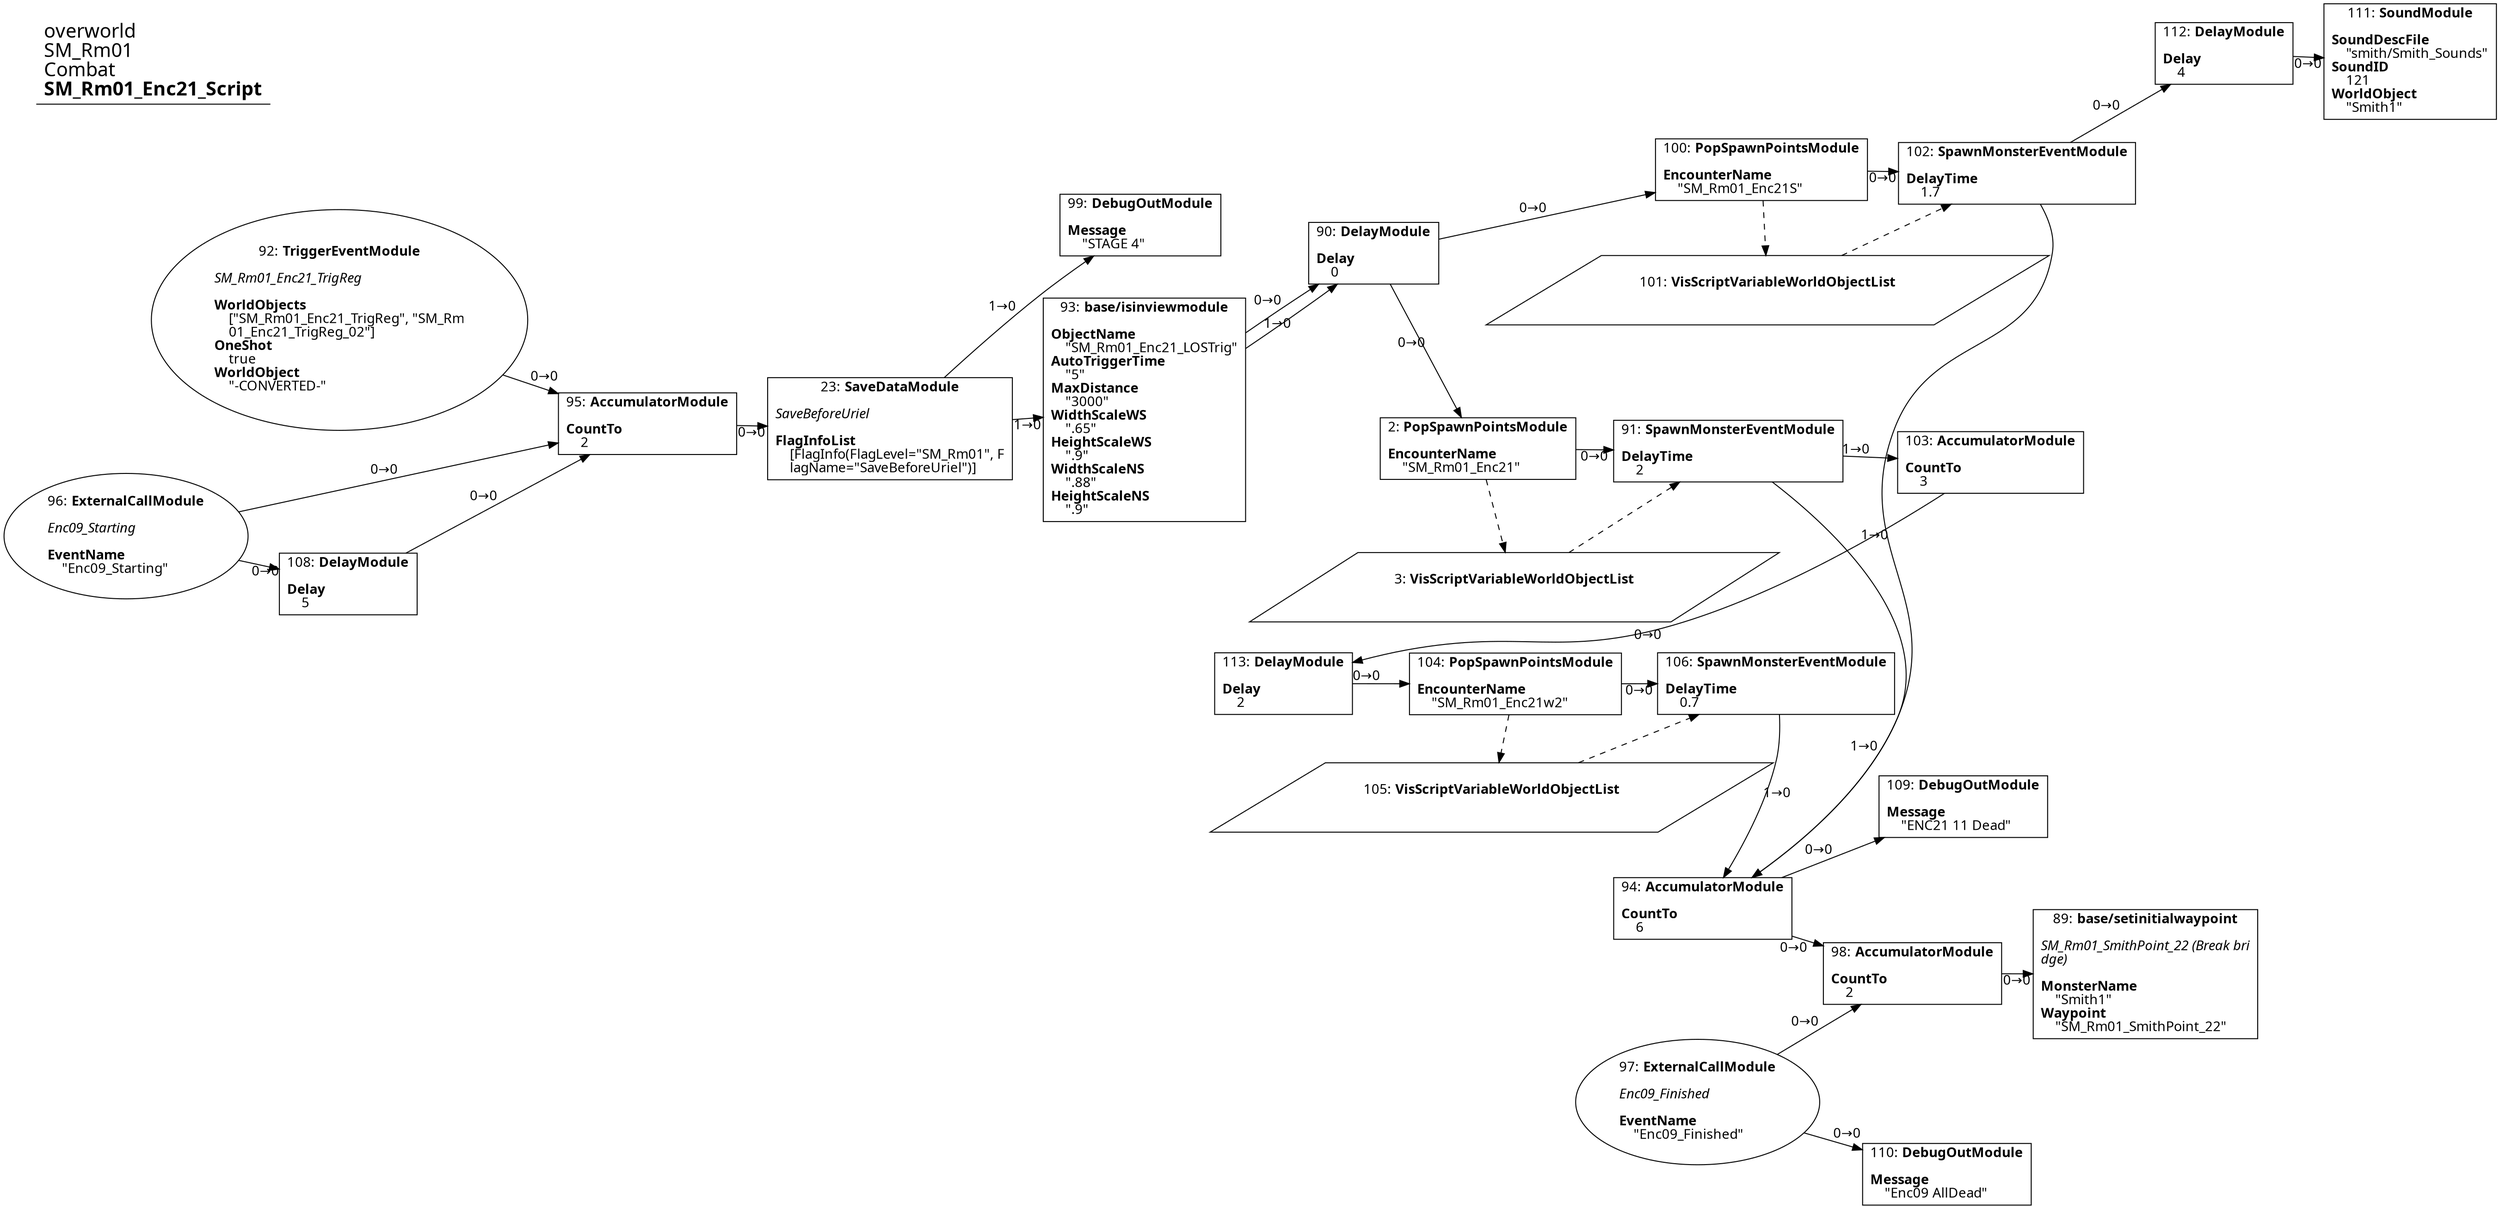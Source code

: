 digraph {
    layout = fdp;
    overlap = prism;
    sep = "+16";
    splines = spline;

    node [ shape = box ];

    graph [ fontname = "Segoe UI" ];
    node [ fontname = "Segoe UI" ];
    edge [ fontname = "Segoe UI" ];

    2 [ label = <2: <b>PopSpawnPointsModule</b><br/><br/><b>EncounterName</b><br align="left"/>    &quot;SM_Rm01_Enc21&quot;<br align="left"/>> ];
    2 [ pos = "0.35900003,-0.192!" ];
    2 -> 91 [ label = "0→0" ];
    2 -> 3 [ style = dashed ];

    3 [ label = <3: <b>VisScriptVariableWorldObjectList</b><br/><br/>> ];
    3 [ shape = parallelogram ]
    3 [ pos = "0.354,-0.32900003!" ];

    23 [ label = <23: <b>SaveDataModule</b><br/><br/><i>SaveBeforeUriel<br align="left"/></i><br align="left"/><b>FlagInfoList</b><br align="left"/>    [FlagInfo(FlagLevel=&quot;SM_Rm01&quot;, F<br align="left"/>    lagName=&quot;SaveBeforeUriel&quot;)]<br align="left"/>> ];
    23 [ pos = "-0.15400001,-0.185!" ];
    23 -> 93 [ label = "1→0" ];
    23 -> 99 [ label = "1→0" ];

    89 [ label = <89: <b>base/setinitialwaypoint</b><br/><br/><i>SM_Rm01_SmithPoint_22 (Break bri<br align="left"/>dge)<br align="left"/></i><br align="left"/><b>MonsterName</b><br align="left"/>    &quot;Smith1&quot;<br align="left"/><b>Waypoint</b><br align="left"/>    &quot;SM_Rm01_SmithPoint_22&quot;<br align="left"/>> ];
    89 [ pos = "1.12,-0.78400004!" ];

    90 [ label = <90: <b>DelayModule</b><br/><br/><b>Delay</b><br align="left"/>    0<br align="left"/>> ];
    90 [ pos = "0.3,-0.015000001!" ];
    90 -> 2 [ label = "0→0" ];
    90 -> 100 [ label = "0→0" ];

    91 [ label = <91: <b>SpawnMonsterEventModule</b><br/><br/><b>DelayTime</b><br align="left"/>    2<br align="left"/>> ];
    91 [ pos = "0.63100004,-0.193!" ];
    91 -> 94 [ label = "1→0" ];
    91 -> 103 [ label = "1→0" ];
    3 -> 91 [ style = dashed ];

    92 [ label = <92: <b>TriggerEventModule</b><br/><br/><i>SM_Rm01_Enc21_TrigReg<br align="left"/></i><br align="left"/><b>WorldObjects</b><br align="left"/>    [&quot;SM_Rm01_Enc21_TrigReg&quot;, &quot;SM_Rm<br align="left"/>    01_Enc21_TrigReg_02&quot;]<br align="left"/><b>OneShot</b><br align="left"/>    true<br align="left"/><b>WorldObject</b><br align="left"/>    &quot;-CONVERTED-&quot;<br align="left"/>> ];
    92 [ shape = oval ]
    92 [ pos = "-0.64000005,-0.08800001!" ];
    92 -> 95 [ label = "0→0" ];

    93 [ label = <93: <b>base/isinviewmodule</b><br/><br/><b>ObjectName</b><br align="left"/>    &quot;SM_Rm01_Enc21_LOSTrig&quot;<br align="left"/><b>AutoTriggerTime</b><br align="left"/>    &quot;5&quot;<br align="left"/><b>MaxDistance</b><br align="left"/>    &quot;3000&quot;<br align="left"/><b>WidthScaleWS</b><br align="left"/>    &quot;.65&quot;<br align="left"/><b>HeightScaleWS</b><br align="left"/>    &quot;.9&quot;<br align="left"/><b>WidthScaleNS</b><br align="left"/>    &quot;.88&quot;<br align="left"/><b>HeightScaleNS</b><br align="left"/>    &quot;.9&quot;<br align="left"/>> ];
    93 [ pos = "0.065000005,-0.18200001!" ];
    93 -> 90 [ label = "0→0" ];
    93 -> 90 [ label = "1→0" ];

    94 [ label = <94: <b>AccumulatorModule</b><br/><br/><b>CountTo</b><br align="left"/>    6<br align="left"/>> ];
    94 [ pos = "0.643,-0.71000004!" ];
    94 -> 98 [ label = "0→0" ];
    94 -> 109 [ label = "0→0" ];

    95 [ label = <95: <b>AccumulatorModule</b><br/><br/><b>CountTo</b><br align="left"/>    2<br align="left"/>> ];
    95 [ pos = "-0.36,-0.185!" ];
    95 -> 23 [ label = "0→0" ];

    96 [ label = <96: <b>ExternalCallModule</b><br/><br/><i>Enc09_Starting<br align="left"/></i><br align="left"/><b>EventName</b><br align="left"/>    &quot;Enc09_Starting&quot;<br align="left"/>> ];
    96 [ shape = oval ]
    96 [ pos = "-0.90500003,-0.28300002!" ];
    96 -> 95 [ label = "0→0" ];
    96 -> 108 [ label = "0→0" ];

    97 [ label = <97: <b>ExternalCallModule</b><br/><br/><i>Enc09_Finished<br align="left"/></i><br align="left"/><b>EventName</b><br align="left"/>    &quot;Enc09_Finished&quot;<br align="left"/>> ];
    97 [ shape = oval ]
    97 [ pos = "0.632,-0.92800003!" ];
    97 -> 98 [ label = "0→0" ];
    97 -> 110 [ label = "0→0" ];

    98 [ label = <98: <b>AccumulatorModule</b><br/><br/><b>CountTo</b><br align="left"/>    2<br align="left"/>> ];
    98 [ pos = "0.8880001,-0.78400004!" ];
    98 -> 89 [ label = "0→0" ];

    99 [ label = <99: <b>DebugOutModule</b><br/><br/><b>Message</b><br align="left"/>    &quot;STAGE 4&quot;<br align="left"/>> ];
    99 [ pos = "0.014,0.013!" ];

    100 [ label = <100: <b>PopSpawnPointsModule</b><br/><br/><b>EncounterName</b><br align="left"/>    &quot;SM_Rm01_Enc21S&quot;<br align="left"/>> ];
    100 [ pos = "0.648,0.101!" ];
    100 -> 102 [ label = "0→0" ];
    100 -> 101 [ style = dashed ];

    101 [ label = <101: <b>VisScriptVariableWorldObjectList</b><br/><br/>> ];
    101 [ shape = parallelogram ]
    101 [ pos = "0.64400005,-0.037!" ];

    102 [ label = <102: <b>SpawnMonsterEventModule</b><br/><br/><b>DelayTime</b><br align="left"/>    1.7<br align="left"/>> ];
    102 [ pos = "0.92200005,0.098000005!" ];
    102 -> 94 [ label = "1→0" ];
    102 -> 112 [ label = "0→0" ];
    101 -> 102 [ style = dashed ];

    103 [ label = <103: <b>AccumulatorModule</b><br/><br/><b>CountTo</b><br align="left"/>    3<br align="left"/>> ];
    103 [ pos = "0.91800004,-0.21300001!" ];
    103 -> 113 [ label = "0→0" ];

    104 [ label = <104: <b>PopSpawnPointsModule</b><br/><br/><b>EncounterName</b><br align="left"/>    &quot;SM_Rm01_Enc21w2&quot;<br align="left"/>> ];
    104 [ pos = "0.35900003,-0.432!" ];
    104 -> 106 [ label = "0→0" ];
    104 -> 105 [ style = dashed ];

    105 [ label = <105: <b>VisScriptVariableWorldObjectList</b><br/><br/>> ];
    105 [ shape = parallelogram ]
    105 [ pos = "0.35300002,-0.56600004!" ];

    106 [ label = <106: <b>SpawnMonsterEventModule</b><br/><br/><b>DelayTime</b><br align="left"/>    0.7<br align="left"/>> ];
    106 [ pos = "0.62,-0.43500003!" ];
    106 -> 94 [ label = "1→0" ];
    105 -> 106 [ style = dashed ];

    108 [ label = <108: <b>DelayModule</b><br/><br/><b>Delay</b><br align="left"/>    5<br align="left"/>> ];
    108 [ pos = "-0.65900004,-0.33400002!" ];
    108 -> 95 [ label = "0→0" ];

    109 [ label = <109: <b>DebugOutModule</b><br/><br/><b>Message</b><br align="left"/>    &quot;ENC21 11 Dead&quot;<br align="left"/>> ];
    109 [ pos = "0.92600006,-0.59300005!" ];

    110 [ label = <110: <b>DebugOutModule</b><br/><br/><b>Message</b><br align="left"/>    &quot;Enc09 AllDead&quot;<br align="left"/>> ];
    110 [ pos = "0.91800004,-1.0120001!" ];

    111 [ label = <111: <b>SoundModule</b><br/><br/><b>SoundDescFile</b><br align="left"/>    &quot;smith/Smith_Sounds&quot;<br align="left"/><b>SoundID</b><br align="left"/>    121<br align="left"/><b>WorldObject</b><br align="left"/>    &quot;Smith1&quot;<br align="left"/>> ];
    111 [ pos = "1.4000001,0.23900001!" ];

    112 [ label = <112: <b>DelayModule</b><br/><br/><b>Delay</b><br align="left"/>    4<br align="left"/>> ];
    112 [ pos = "1.212,0.24300002!" ];
    112 -> 111 [ label = "0→0" ];

    113 [ label = <113: <b>DelayModule</b><br/><br/><b>Delay</b><br align="left"/>    2<br align="left"/>> ];
    113 [ pos = "0.19600001,-0.43600002!" ];
    113 -> 104 [ label = "0→0" ];

    title [ pos = "-0.906,0.24400002!" ];
    title [ shape = underline ];
    title [ label = <<font point-size="20">overworld<br align="left"/>SM_Rm01<br align="left"/>Combat<br align="left"/><b>SM_Rm01_Enc21_Script</b><br align="left"/></font>> ];
}
